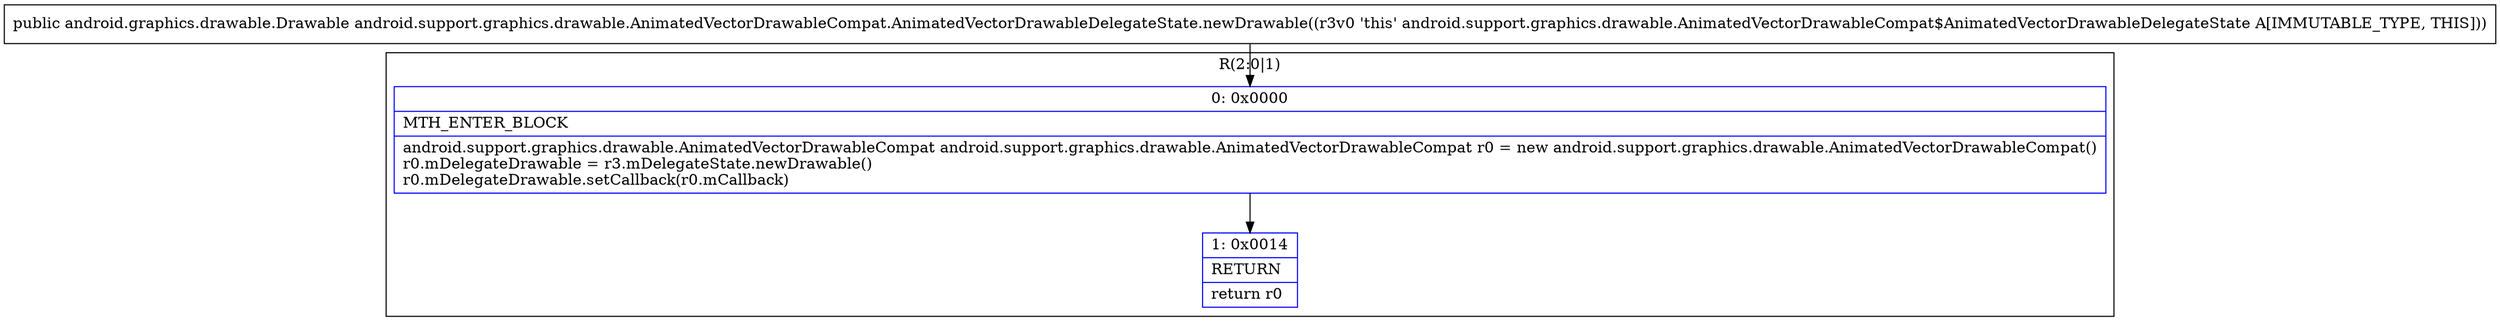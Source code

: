 digraph "CFG forandroid.support.graphics.drawable.AnimatedVectorDrawableCompat.AnimatedVectorDrawableDelegateState.newDrawable()Landroid\/graphics\/drawable\/Drawable;" {
subgraph cluster_Region_1532172502 {
label = "R(2:0|1)";
node [shape=record,color=blue];
Node_0 [shape=record,label="{0\:\ 0x0000|MTH_ENTER_BLOCK\l|android.support.graphics.drawable.AnimatedVectorDrawableCompat android.support.graphics.drawable.AnimatedVectorDrawableCompat r0 = new android.support.graphics.drawable.AnimatedVectorDrawableCompat()\lr0.mDelegateDrawable = r3.mDelegateState.newDrawable()\lr0.mDelegateDrawable.setCallback(r0.mCallback)\l}"];
Node_1 [shape=record,label="{1\:\ 0x0014|RETURN\l|return r0\l}"];
}
MethodNode[shape=record,label="{public android.graphics.drawable.Drawable android.support.graphics.drawable.AnimatedVectorDrawableCompat.AnimatedVectorDrawableDelegateState.newDrawable((r3v0 'this' android.support.graphics.drawable.AnimatedVectorDrawableCompat$AnimatedVectorDrawableDelegateState A[IMMUTABLE_TYPE, THIS])) }"];
MethodNode -> Node_0;
Node_0 -> Node_1;
}

